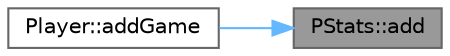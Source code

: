 digraph "PStats::add"
{
 // INTERACTIVE_SVG=YES
 // LATEX_PDF_SIZE
  bgcolor="transparent";
  edge [fontname=Helvetica,fontsize=10,labelfontname=Helvetica,labelfontsize=10];
  node [fontname=Helvetica,fontsize=10,shape=box,height=0.2,width=0.4];
  rankdir="RL";
  Node1 [id="Node000001",label="PStats::add",height=0.2,width=0.4,color="gray40", fillcolor="grey60", style="filled", fontcolor="black",tooltip="Add game result."];
  Node1 -> Node2 [id="edge1_Node000001_Node000002",dir="back",color="steelblue1",style="solid",tooltip=" "];
  Node2 [id="Node000002",label="Player::addGame",height=0.2,width=0.4,color="grey40", fillcolor="white", style="filled",URL="$class_player.html#a40c5014c6f8ac87b8707c8c611987e9f",tooltip="Record game result in stats."];
}
